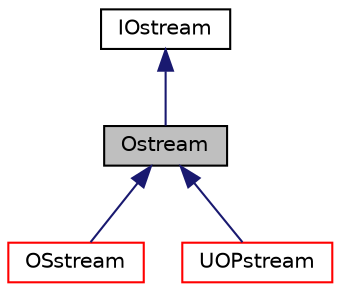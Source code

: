 digraph "Ostream"
{
  bgcolor="transparent";
  edge [fontname="Helvetica",fontsize="10",labelfontname="Helvetica",labelfontsize="10"];
  node [fontname="Helvetica",fontsize="10",shape=record];
  Node0 [label="Ostream",height=0.2,width=0.4,color="black", fillcolor="grey75", style="filled", fontcolor="black"];
  Node1 -> Node0 [dir="back",color="midnightblue",fontsize="10",style="solid",fontname="Helvetica"];
  Node1 [label="IOstream",height=0.2,width=0.4,color="black",URL="$a27333.html",tooltip="An IOstream is an abstract base class for all input/output systems; be they streams, files, token lists etc. "];
  Node0 -> Node2 [dir="back",color="midnightblue",fontsize="10",style="solid",fontname="Helvetica"];
  Node2 [label="OSstream",height=0.2,width=0.4,color="red",URL="$a27397.html",tooltip="Generic output stream. "];
  Node0 -> Node10 [dir="back",color="midnightblue",fontsize="10",style="solid",fontname="Helvetica"];
  Node10 [label="UOPstream",height=0.2,width=0.4,color="red",URL="$a27369.html",tooltip="Output inter-processor communications stream operating on external buffer. "];
}
